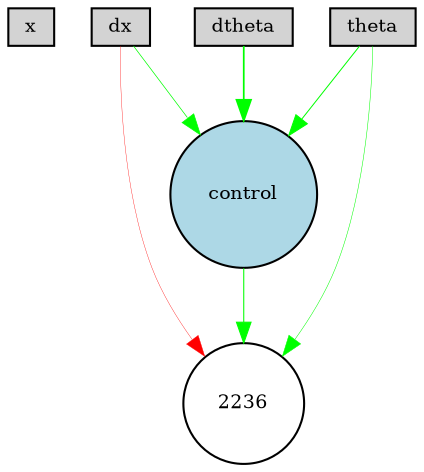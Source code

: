 digraph {
	node [fontsize=9 height=0.2 shape=circle width=0.2]
	x [fillcolor=lightgray shape=box style=filled]
	dx [fillcolor=lightgray shape=box style=filled]
	theta [fillcolor=lightgray shape=box style=filled]
	dtheta [fillcolor=lightgray shape=box style=filled]
	control [fillcolor=lightblue style=filled]
	dtheta -> control [color=green penwidth=0.8304081725172615 style=solid]
	dx -> control [color=green penwidth=0.3418766653153643 style=solid]
	theta -> control [color=green penwidth=0.4782557030968143 style=solid]
	theta -> 2236 [color=green penwidth=0.24176823587581883 style=solid]
	control -> 2236 [color=green penwidth=0.5077229067752457 style=solid]
	dx -> 2236 [color=red penwidth=0.17119095920810462 style=solid]
}
